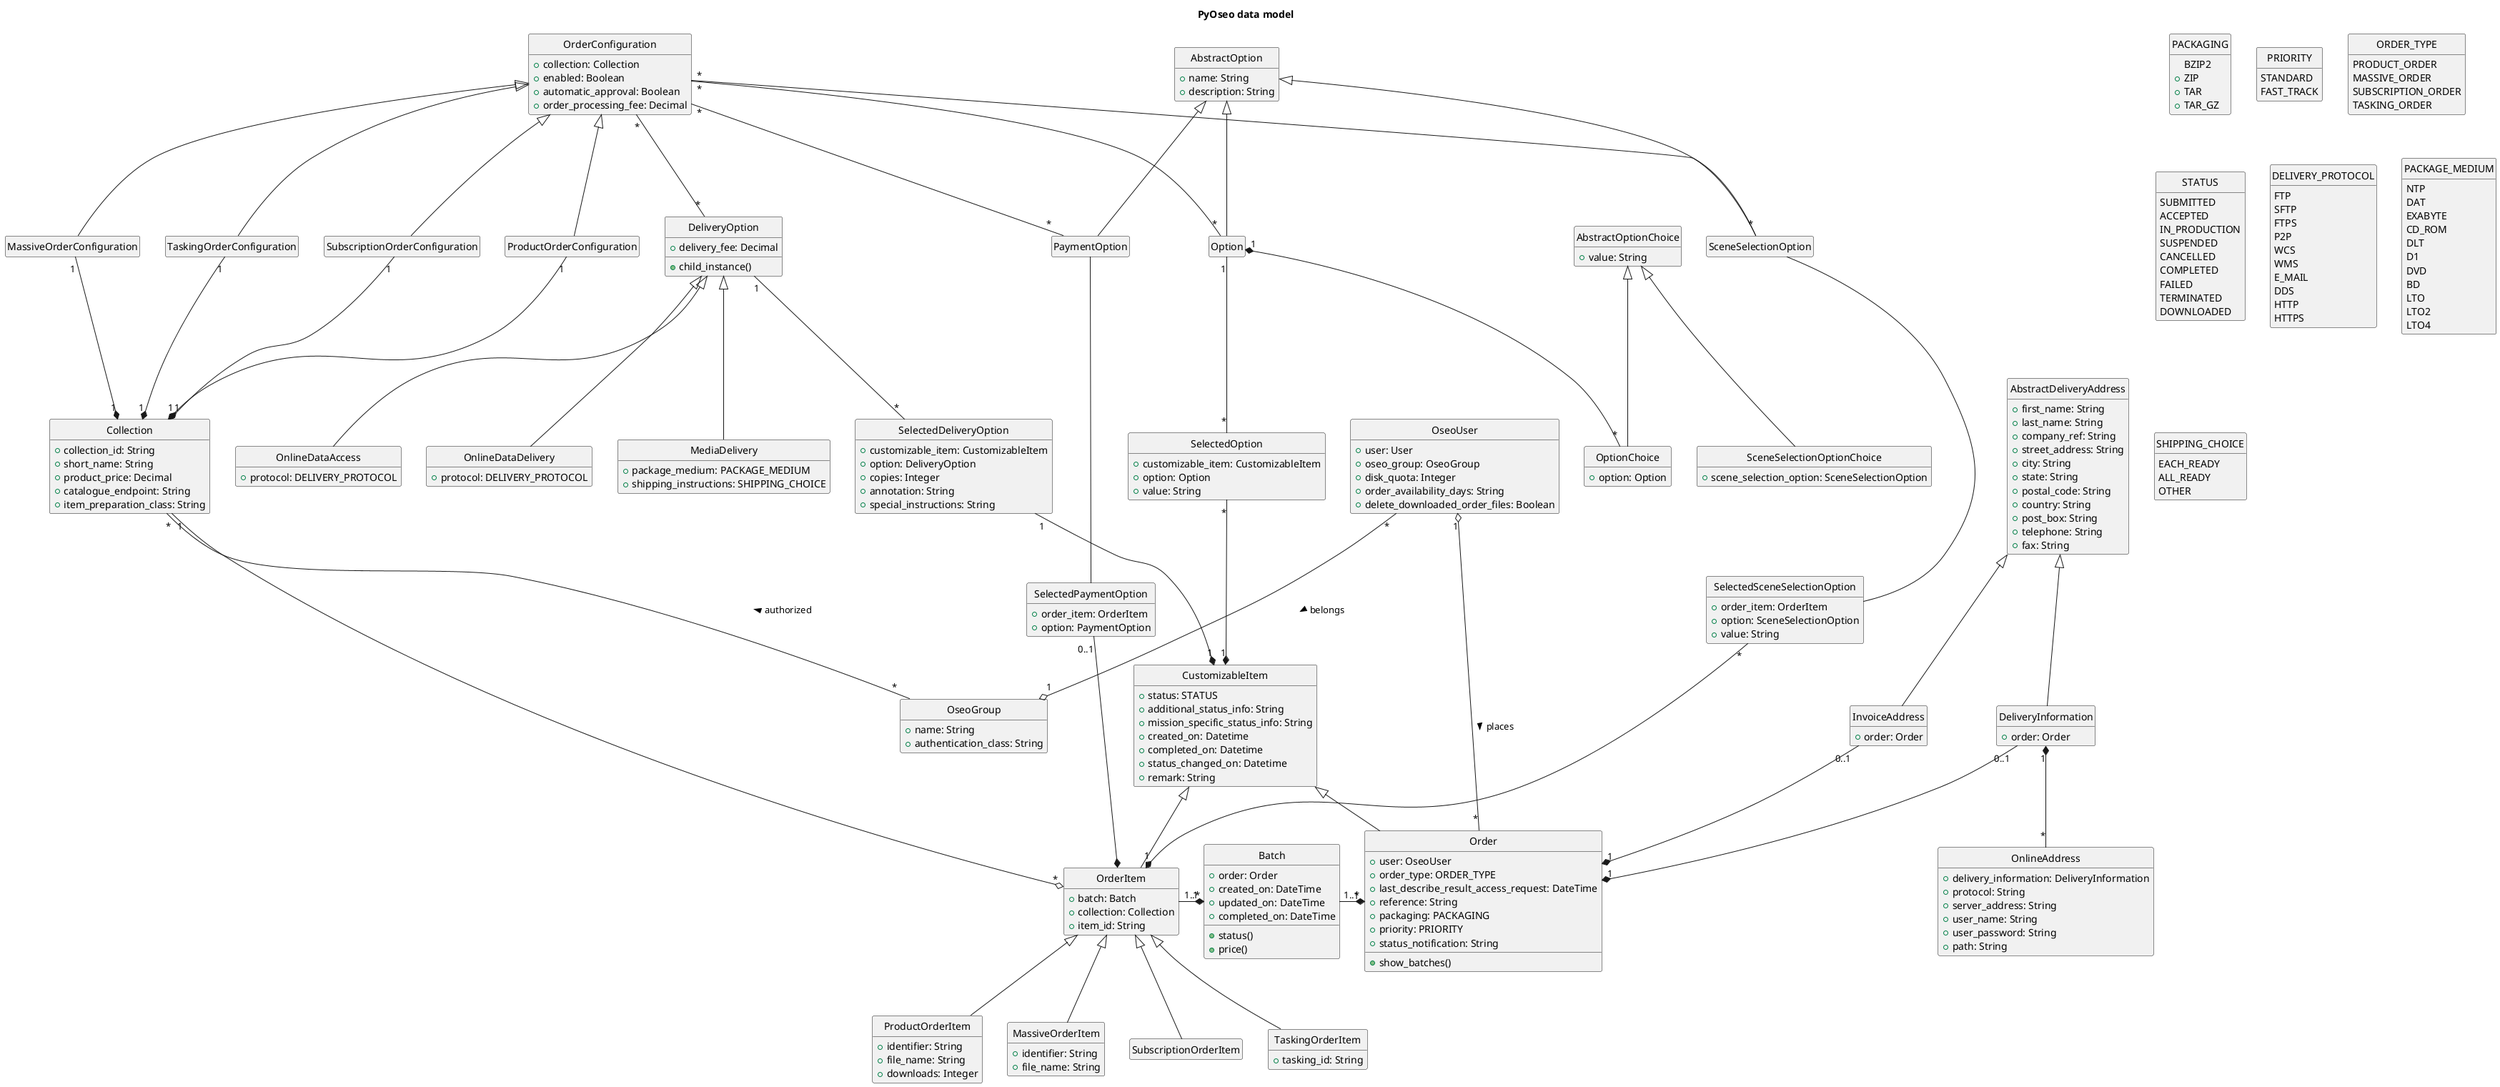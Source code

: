 @startuml

title PyOseo data model

enum PACKAGING {
    BZIP2
    +ZIP
    +TAR
    +TAR_GZ
}

enum PRIORITY {
    STANDARD
    FAST_TRACK
}

enum ORDER_TYPE {
    PRODUCT_ORDER
    MASSIVE_ORDER
    SUBSCRIPTION_ORDER
    TASKING_ORDER
}

enum STATUS {
    SUBMITTED
    ACCEPTED
    IN_PRODUCTION
    SUSPENDED
    CANCELLED
    COMPLETED
    FAILED
    TERMINATED
    DOWNLOADED
}

enum DELIVERY_PROTOCOL {
    FTP
    SFTP
    FTPS
    P2P
    WCS
    WMS
    E_MAIL
    DDS
    HTTP
    HTTPS
}

enum PACKAGE_MEDIUM {
    NTP
    DAT
    EXABYTE
    CD_ROM
    DLT
    D1
    DVD
    BD
    LTO
    LTO2
    LTO4
}

enum SHIPPING_CHOICE {
    EACH_READY
    ALL_READY
    OTHER
}

class AbstractDeliveryAddress {
    +first_name: String
    +last_name: String
    +company_ref: String
    +street_address: String
    +city: String
    +state: String
    +postal_code: String
    +country: String
    +post_box: String
    +telephone: String
    +fax: String
}

class AbstractOption {
    +name: String
    +description: String
}

class AbstractOptionChoice {
    +value: String
}

class Batch {
    +order: Order
    +created_on: DateTime
    +updated_on: DateTime
    +completed_on: DateTime
    +status()
    +price()
}

class Collection {
    +collection_id: String
    +short_name: String
    +product_price: Decimal
    +catalogue_endpoint: String
    +item_preparation_class: String
}

class CustomizableItem {
    +status: STATUS
    +additional_status_info: String
    +mission_specific_status_info: String
    +created_on: Datetime
    +completed_on: Datetime
    +status_changed_on: Datetime
    +remark: String
}

class DeliveryInformation {
    +order: Order
}

class DeliveryOption {
    +delivery_fee: Decimal
    +child_instance()
}

class InvoiceAddress {
    +order: Order
}

class MassiveOrderConfiguration {
}

class MediaDelivery {
    +package_medium: PACKAGE_MEDIUM
    +shipping_instructions: SHIPPING_CHOICE
}

class Option {
}

class OptionChoice {
    +option: Option
}

class OnlineDataAccess {
    +protocol: DELIVERY_PROTOCOL
}

class OnlineDataDelivery {
    +protocol: DELIVERY_PROTOCOL
}

class OnlineAddress {
    +delivery_information: DeliveryInformation
    +protocol: String
    +server_address: String
    +user_name: String
    +user_password: String
    +path: String
}

class OrderConfiguration {
    +collection: Collection
    +enabled: Boolean
    +automatic_approval: Boolean
    +order_processing_fee: Decimal
}

class Order {
    +user: OseoUser
    +order_type: ORDER_TYPE
    +last_describe_result_access_request: DateTime
    +reference: String
    +packaging: PACKAGING
    +priority: PRIORITY
    +status_notification: String

    +show_batches()
}

class OrderItem {
    +batch: Batch
    +collection: Collection
    +item_id: String
}


class ProductOrderItem {
    +identifier: String
    +file_name: String
    +downloads: Integer
}

class MassiveOrderItem {
    +identifier: String
    +file_name: String
}

class SubscriptionOrderItem {
}

class TaskingOrderItem {
    +tasking_id: String
}

class OseoUser {
    +user: User
    +oseo_group: OseoGroup
    +disk_quota: Integer
    +order_availability_days: String
    +delete_downloaded_order_files: Boolean
}

class OseoGroup {
    +name: String
    +authentication_class: String
}

class PaymentOption {
}

class ProductOrderConfiguration {
}

class SceneSelectionOption {
}

class SceneSelectionOptionChoice {
    +scene_selection_option: SceneSelectionOption
}

class SelectedOption {
    +customizable_item: CustomizableItem
    +option: Option
    +value: String
}

class SelectedPaymentOption {
    +order_item: OrderItem
    +option: PaymentOption
}

class SelectedSceneSelectionOption {
    +order_item: OrderItem
    +option: SceneSelectionOption
    +value: String
}

class SelectedDeliveryOption {
    +customizable_item: CustomizableItem
    +option: DeliveryOption
    +copies: Integer
    +annotation: String
    +special_instructions: String
}

class SubscriptionOrderConfiguration {
}

class TaskingOrderConfiguration {
}

AbstractOption <|-- Option
AbstractOption <|-- SceneSelectionOption
AbstractOptionChoice <|-- OptionChoice
AbstractOptionChoice <|-- SceneSelectionOptionChoice
Option "1" *-- "*" OptionChoice
AbstractOption <|-- PaymentOption
DeliveryOption <|-- MediaDelivery
DeliveryOption <|-- OnlineDataAccess
DeliveryOption <|-- OnlineDataDelivery
OrderConfiguration <|-- ProductOrderConfiguration
OrderConfiguration <|-- MassiveOrderConfiguration
OrderConfiguration <|-- SubscriptionOrderConfiguration
OrderConfiguration <|-- TaskingOrderConfiguration
CustomizableItem <|-- Order
CustomizableItem <|-- OrderItem
SelectedDeliveryOption "1" --* "1" CustomizableItem
SelectedOption "*" --* "1" CustomizableItem
Option "1" -- "*" SelectedOption
DeliveryOption "1" -- "*" SelectedDeliveryOption
DeliveryInformation "1" *-- "*" OnlineAddress
AbstractDeliveryAddress <|-- DeliveryInformation
AbstractDeliveryAddress <|-- InvoiceAddress
DeliveryInformation "0..1" --* "1" Order
InvoiceAddress "0..1" --* "1" Order
OseoUser "1" o-- "*" Order : places >
OseoUser "*" --o "1" OseoGroup : belongs >
OrderItem "1..*" -* "1" Batch
Batch "1..*" -* "1" Order
Collection "1" -o "*" OrderItem
Collection "*" -- "*" OseoGroup : authorized <
SelectedSceneSelectionOption "*" --* "1" OrderItem
SelectedPaymentOption "0..1" --* OrderItem
PaymentOption -- SelectedPaymentOption
SceneSelectionOption -- SelectedSceneSelectionOption
OrderConfiguration "*" -- "*" Option
OrderConfiguration "*" -- "*" DeliveryOption
OrderConfiguration "*" -- "*" PaymentOption
OrderConfiguration "*" -- "*" SceneSelectionOption
'Collection "1" *-- "1" ProductOrderConfiguration
'Collection "1" *-- "1" MassiveOrderConfiguration
'Collection "1" *-- "1" SubscriptionOrderConfiguration
'Collection "1" *-- "1" TaskingOrderConfiguration
ProductOrderConfiguration "1" --* "1" Collection
MassiveOrderConfiguration "1" --* "1" Collection
SubscriptionOrderConfiguration "1" --* "1" Collection
TaskingOrderConfiguration "1" --* "1" Collection
OrderItem <|-- ProductOrderItem
OrderItem <|-- MassiveOrderItem
OrderItem <|-- SubscriptionOrderItem
OrderItem <|-- TaskingOrderItem

'note bottom of SelectedOption
'note as N1
'- If the customizable_item is an OrderItem, each selected_option must be
'  present in the item's collection_configuration for the type of order
'  being requested.
'
'- If the customizable_item is an Order, the selected_option is not
'  constrained. When processing orders, only valid options according to each
'  order_item's collection and the order_type are applied.
'end note
'
'N1 .. CustomizableItem
'SelectedOption .. N1
'
'note top of SelectedDeliveryOption
'If the customizable_item is an Order, each selected_delivery_option must
'be present in the item's collection_configuration.
'end note

'hide class fields
'hide class methods
hide empty fields
hide empty methods
hide circle

@enduml